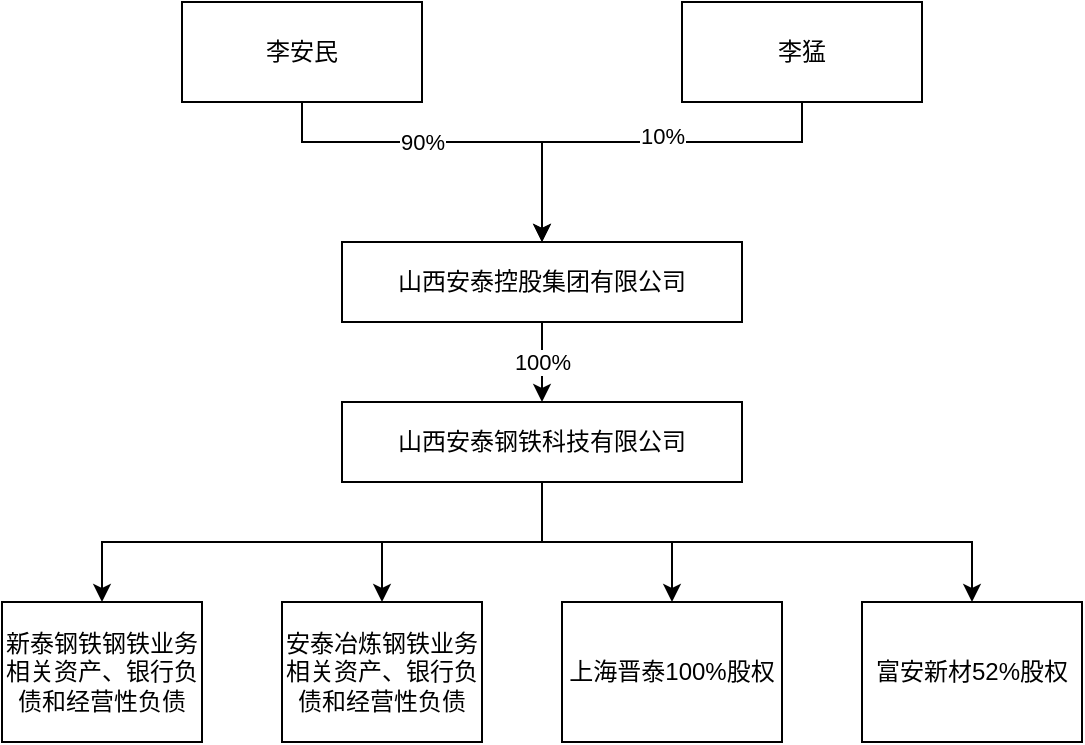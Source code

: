 <mxfile version="14.8.0" type="github">
  <diagram id="V-6m_NwFq4gXoD0rBfcP" name="第 1 页">
    <mxGraphModel dx="782" dy="482" grid="1" gridSize="10" guides="1" tooltips="1" connect="1" arrows="1" fold="1" page="1" pageScale="1" pageWidth="827" pageHeight="1169" math="0" shadow="0">
      <root>
        <mxCell id="0" />
        <mxCell id="1" parent="0" />
        <mxCell id="fyVdFYr6qyUAHVgFFjLC-9" style="edgeStyle=orthogonalEdgeStyle;rounded=0;orthogonalLoop=1;jettySize=auto;html=1;" parent="1" source="fyVdFYr6qyUAHVgFFjLC-1" target="fyVdFYr6qyUAHVgFFjLC-3" edge="1">
          <mxGeometry relative="1" as="geometry">
            <Array as="points">
              <mxPoint x="250" y="150" />
              <mxPoint x="370" y="150" />
            </Array>
          </mxGeometry>
        </mxCell>
        <mxCell id="fyVdFYr6qyUAHVgFFjLC-16" value="90%" style="edgeLabel;html=1;align=center;verticalAlign=middle;resizable=0;points=[];" parent="fyVdFYr6qyUAHVgFFjLC-9" vertex="1" connectable="0">
          <mxGeometry x="-0.316" relative="1" as="geometry">
            <mxPoint x="15" as="offset" />
          </mxGeometry>
        </mxCell>
        <mxCell id="fyVdFYr6qyUAHVgFFjLC-1" value="李安民" style="rounded=0;whiteSpace=wrap;html=1;" parent="1" vertex="1">
          <mxGeometry x="190" y="80" width="120" height="50" as="geometry" />
        </mxCell>
        <mxCell id="fyVdFYr6qyUAHVgFFjLC-10" style="edgeStyle=orthogonalEdgeStyle;rounded=0;orthogonalLoop=1;jettySize=auto;html=1;entryX=0.5;entryY=0;entryDx=0;entryDy=0;" parent="1" source="fyVdFYr6qyUAHVgFFjLC-2" target="fyVdFYr6qyUAHVgFFjLC-3" edge="1">
          <mxGeometry relative="1" as="geometry">
            <Array as="points">
              <mxPoint x="500" y="150" />
              <mxPoint x="370" y="150" />
            </Array>
          </mxGeometry>
        </mxCell>
        <mxCell id="fyVdFYr6qyUAHVgFFjLC-17" value="10%" style="edgeLabel;html=1;align=center;verticalAlign=middle;resizable=0;points=[];" parent="fyVdFYr6qyUAHVgFFjLC-10" vertex="1" connectable="0">
          <mxGeometry x="0.01" y="-3" relative="1" as="geometry">
            <mxPoint x="11" as="offset" />
          </mxGeometry>
        </mxCell>
        <mxCell id="fyVdFYr6qyUAHVgFFjLC-2" value="李猛" style="rounded=0;whiteSpace=wrap;html=1;" parent="1" vertex="1">
          <mxGeometry x="440" y="80" width="120" height="50" as="geometry" />
        </mxCell>
        <mxCell id="fyVdFYr6qyUAHVgFFjLC-11" value="100%" style="edgeStyle=orthogonalEdgeStyle;rounded=0;orthogonalLoop=1;jettySize=auto;html=1;entryX=0.5;entryY=0;entryDx=0;entryDy=0;" parent="1" source="fyVdFYr6qyUAHVgFFjLC-3" target="fyVdFYr6qyUAHVgFFjLC-4" edge="1">
          <mxGeometry relative="1" as="geometry" />
        </mxCell>
        <mxCell id="fyVdFYr6qyUAHVgFFjLC-3" value="山西安泰控股集团有限公司" style="rounded=0;whiteSpace=wrap;html=1;" parent="1" vertex="1">
          <mxGeometry x="270" y="200" width="200" height="40" as="geometry" />
        </mxCell>
        <mxCell id="ZOFl13IyWraW6XElIylR-1" style="edgeStyle=orthogonalEdgeStyle;rounded=0;orthogonalLoop=1;jettySize=auto;html=1;entryX=0.5;entryY=0;entryDx=0;entryDy=0;" edge="1" parent="1" source="fyVdFYr6qyUAHVgFFjLC-4" target="fyVdFYr6qyUAHVgFFjLC-5">
          <mxGeometry relative="1" as="geometry">
            <Array as="points">
              <mxPoint x="370" y="350" />
              <mxPoint x="150" y="350" />
            </Array>
          </mxGeometry>
        </mxCell>
        <mxCell id="ZOFl13IyWraW6XElIylR-2" style="edgeStyle=orthogonalEdgeStyle;rounded=0;orthogonalLoop=1;jettySize=auto;html=1;entryX=0.5;entryY=0;entryDx=0;entryDy=0;" edge="1" parent="1" source="fyVdFYr6qyUAHVgFFjLC-4" target="fyVdFYr6qyUAHVgFFjLC-7">
          <mxGeometry relative="1" as="geometry" />
        </mxCell>
        <mxCell id="ZOFl13IyWraW6XElIylR-3" style="edgeStyle=orthogonalEdgeStyle;rounded=0;orthogonalLoop=1;jettySize=auto;html=1;" edge="1" parent="1" source="fyVdFYr6qyUAHVgFFjLC-4" target="fyVdFYr6qyUAHVgFFjLC-6">
          <mxGeometry relative="1" as="geometry" />
        </mxCell>
        <mxCell id="ZOFl13IyWraW6XElIylR-4" style="edgeStyle=orthogonalEdgeStyle;rounded=0;orthogonalLoop=1;jettySize=auto;html=1;entryX=0.5;entryY=0;entryDx=0;entryDy=0;" edge="1" parent="1" source="fyVdFYr6qyUAHVgFFjLC-4" target="fyVdFYr6qyUAHVgFFjLC-8">
          <mxGeometry relative="1" as="geometry">
            <Array as="points">
              <mxPoint x="370" y="350" />
              <mxPoint x="585" y="350" />
            </Array>
          </mxGeometry>
        </mxCell>
        <mxCell id="fyVdFYr6qyUAHVgFFjLC-4" value="山西安泰钢铁科技有限公司" style="rounded=0;whiteSpace=wrap;html=1;" parent="1" vertex="1">
          <mxGeometry x="270" y="280" width="200" height="40" as="geometry" />
        </mxCell>
        <mxCell id="fyVdFYr6qyUAHVgFFjLC-5" value="新泰钢铁钢铁业务相关资产、银行负债和经营性负债" style="rounded=0;whiteSpace=wrap;html=1;" parent="1" vertex="1">
          <mxGeometry x="100" y="380" width="100" height="70" as="geometry" />
        </mxCell>
        <mxCell id="fyVdFYr6qyUAHVgFFjLC-6" value="上海晋泰100%股权" style="rounded=0;whiteSpace=wrap;html=1;" parent="1" vertex="1">
          <mxGeometry x="380" y="380" width="110" height="70" as="geometry" />
        </mxCell>
        <mxCell id="fyVdFYr6qyUAHVgFFjLC-7" value="安泰冶炼钢铁业务相关资产、银行负债和经营性负债" style="rounded=0;whiteSpace=wrap;html=1;" parent="1" vertex="1">
          <mxGeometry x="240" y="380" width="100" height="70" as="geometry" />
        </mxCell>
        <mxCell id="fyVdFYr6qyUAHVgFFjLC-8" value="富安新材52%股权" style="rounded=0;whiteSpace=wrap;html=1;" parent="1" vertex="1">
          <mxGeometry x="530" y="380" width="110" height="70" as="geometry" />
        </mxCell>
      </root>
    </mxGraphModel>
  </diagram>
</mxfile>
